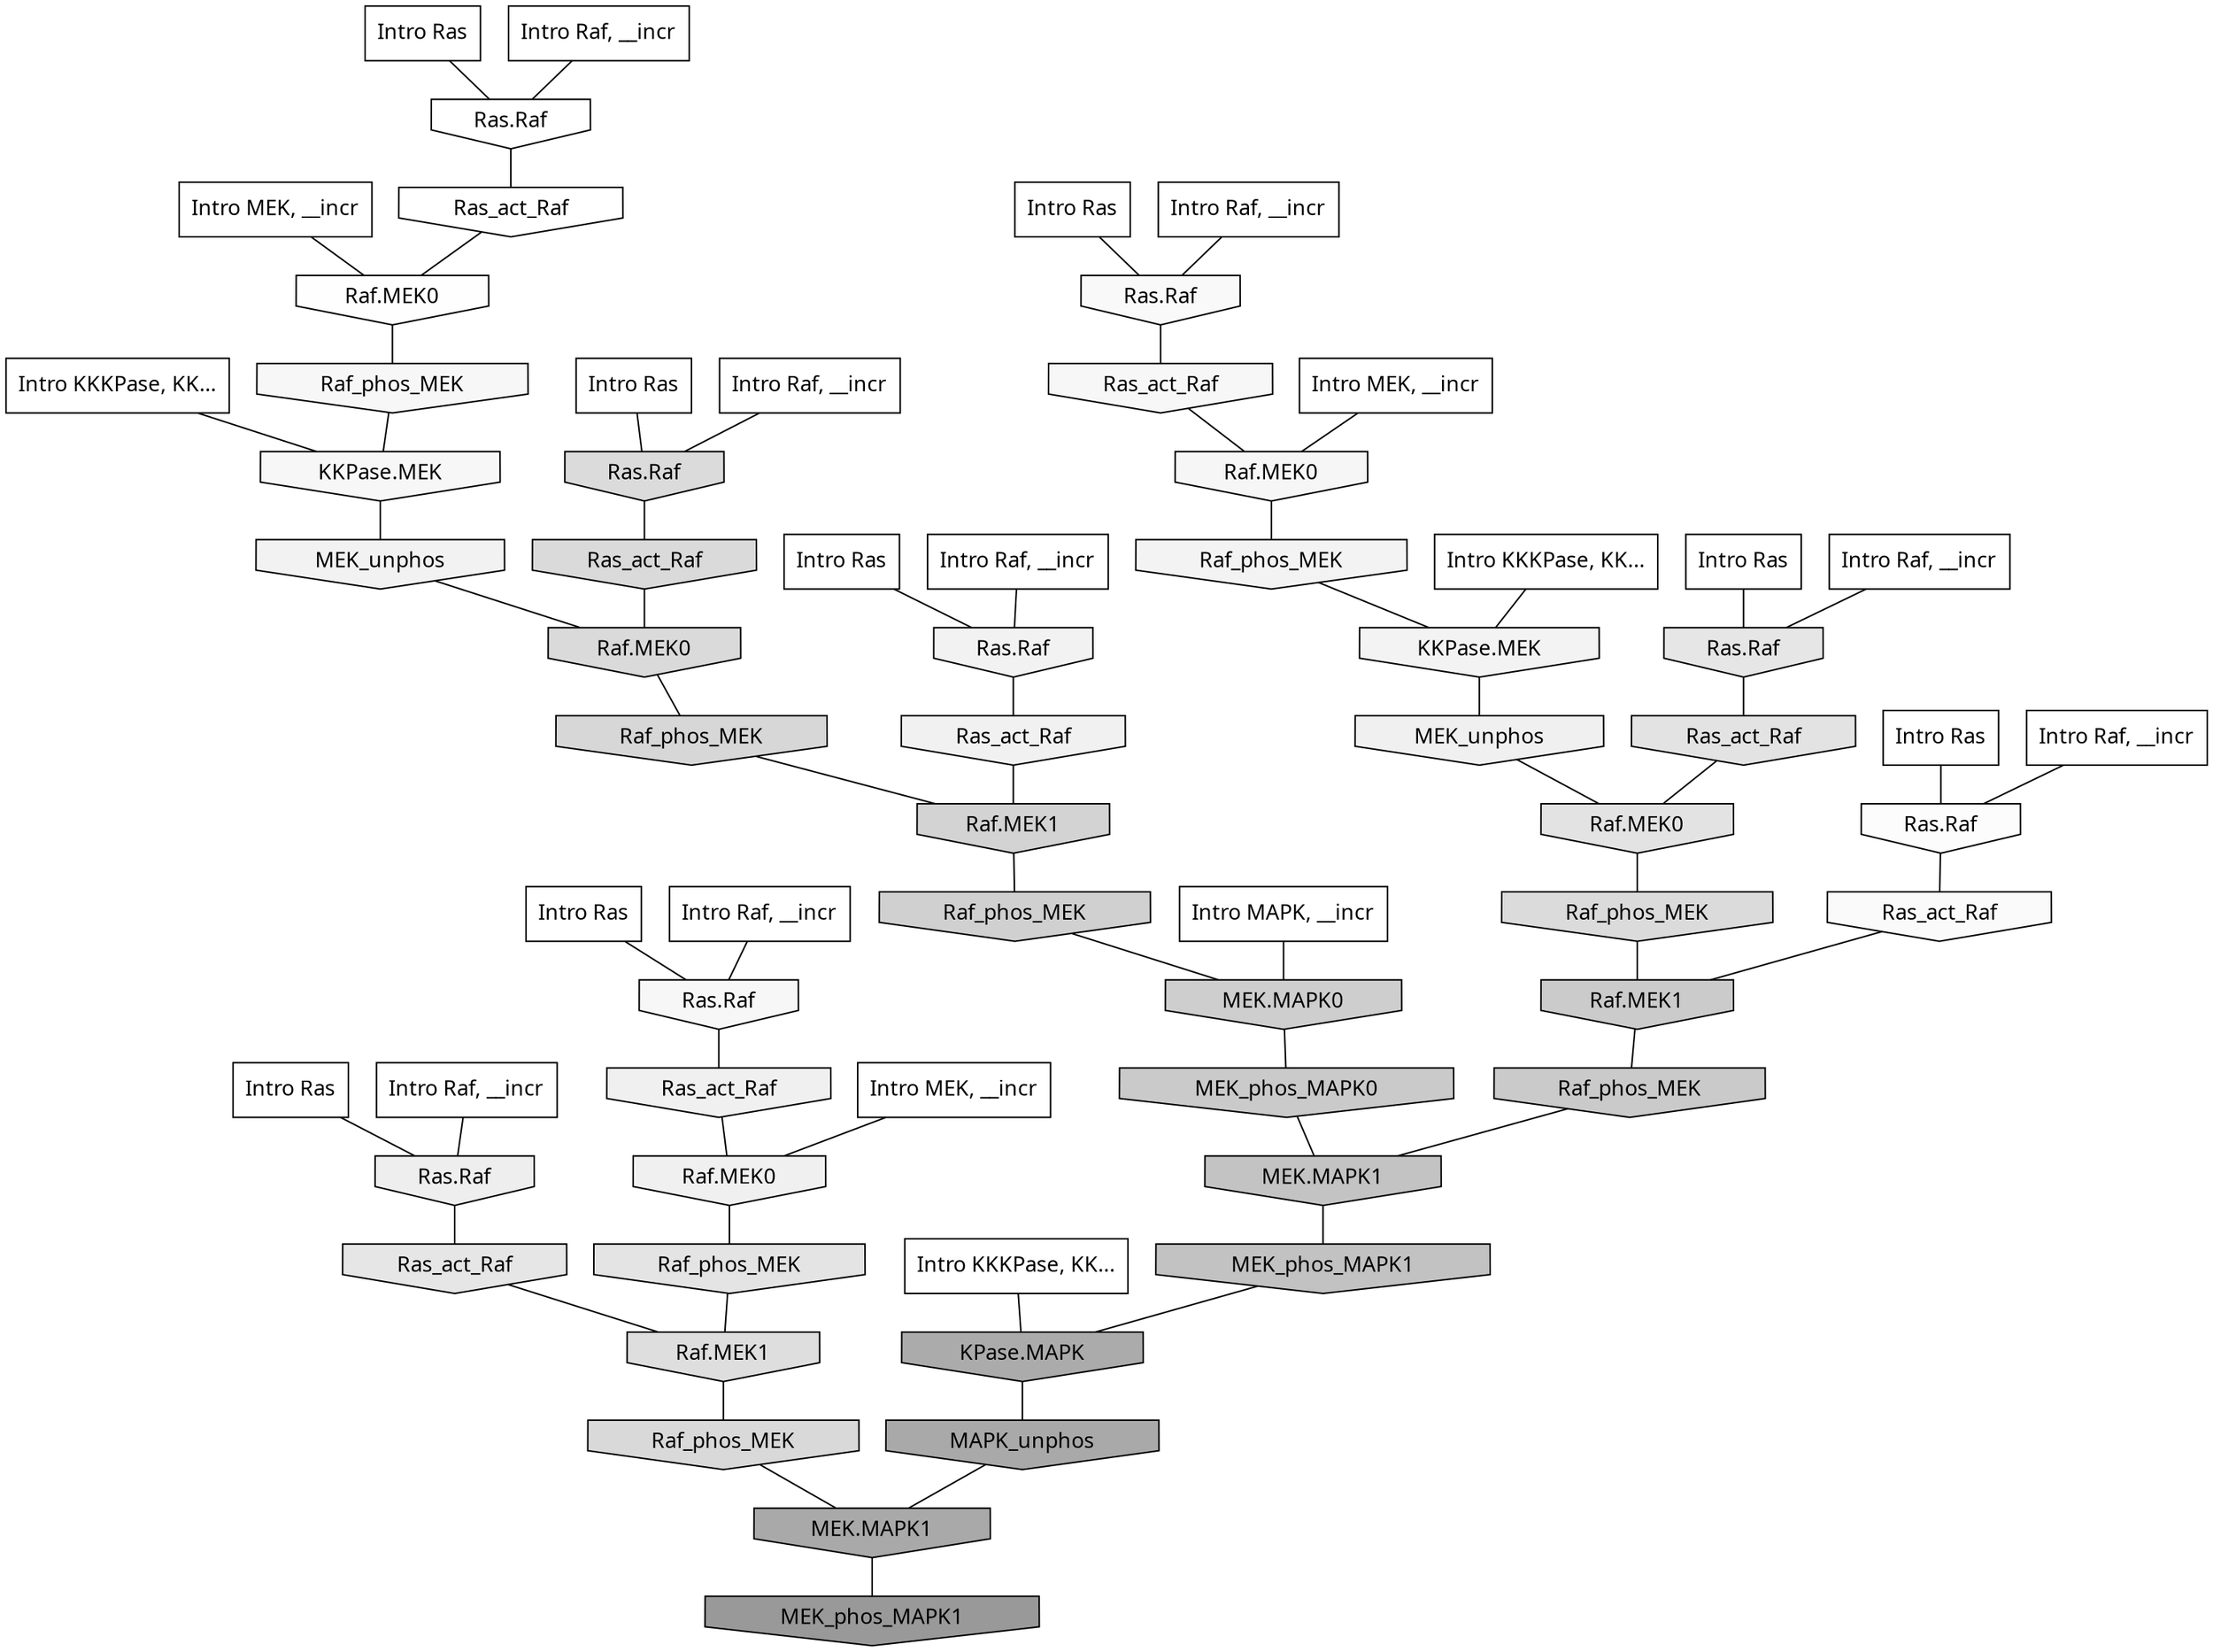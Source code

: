 digraph G{
  rankdir="TB";
  ranksep=0.30;
  node [fontname="CMU Serif"];
  edge [fontname="CMU Serif"];
  
  2 [label="Intro Ras", shape=rectangle, style=filled, fillcolor="0.000 0.000 1.000"]
  
  9 [label="Intro Ras", shape=rectangle, style=filled, fillcolor="0.000 0.000 1.000"]
  
  16 [label="Intro Ras", shape=rectangle, style=filled, fillcolor="0.000 0.000 1.000"]
  
  32 [label="Intro Ras", shape=rectangle, style=filled, fillcolor="0.000 0.000 1.000"]
  
  45 [label="Intro Ras", shape=rectangle, style=filled, fillcolor="0.000 0.000 1.000"]
  
  80 [label="Intro Ras", shape=rectangle, style=filled, fillcolor="0.000 0.000 1.000"]
  
  87 [label="Intro Ras", shape=rectangle, style=filled, fillcolor="0.000 0.000 1.000"]
  
  99 [label="Intro Ras", shape=rectangle, style=filled, fillcolor="0.000 0.000 1.000"]
  
  411 [label="Intro Raf, __incr", shape=rectangle, style=filled, fillcolor="0.000 0.000 1.000"]
  
  537 [label="Intro Raf, __incr", shape=rectangle, style=filled, fillcolor="0.000 0.000 1.000"]
  
  551 [label="Intro Raf, __incr", shape=rectangle, style=filled, fillcolor="0.000 0.000 1.000"]
  
  667 [label="Intro Raf, __incr", shape=rectangle, style=filled, fillcolor="0.000 0.000 1.000"]
  
  767 [label="Intro Raf, __incr", shape=rectangle, style=filled, fillcolor="0.000 0.000 1.000"]
  
  869 [label="Intro Raf, __incr", shape=rectangle, style=filled, fillcolor="0.000 0.000 1.000"]
  
  935 [label="Intro Raf, __incr", shape=rectangle, style=filled, fillcolor="0.000 0.000 1.000"]
  
  943 [label="Intro Raf, __incr", shape=rectangle, style=filled, fillcolor="0.000 0.000 1.000"]
  
  1645 [label="Intro MEK, __incr", shape=rectangle, style=filled, fillcolor="0.000 0.000 1.000"]
  
  1943 [label="Intro MEK, __incr", shape=rectangle, style=filled, fillcolor="0.000 0.000 1.000"]
  
  1946 [label="Intro MEK, __incr", shape=rectangle, style=filled, fillcolor="0.000 0.000 1.000"]
  
  2614 [label="Intro MAPK, __incr", shape=rectangle, style=filled, fillcolor="0.000 0.000 1.000"]
  
  3116 [label="Intro KKKPase, KK...", shape=rectangle, style=filled, fillcolor="0.000 0.000 1.000"]
  
  3175 [label="Intro KKKPase, KK...", shape=rectangle, style=filled, fillcolor="0.000 0.000 1.000"]
  
  3177 [label="Intro KKKPase, KK...", shape=rectangle, style=filled, fillcolor="0.000 0.000 1.000"]
  
  3206 [label="Ras.Raf", shape=invhouse, style=filled, fillcolor="0.000 0.000 1.000"]
  
  3308 [label="Ras_act_Raf", shape=invhouse, style=filled, fillcolor="0.000 0.000 0.999"]
  
  3350 [label="Raf.MEK0", shape=invhouse, style=filled, fillcolor="0.000 0.000 0.996"]
  
  3439 [label="Ras.Raf", shape=invhouse, style=filled, fillcolor="0.000 0.000 0.986"]
  
  3528 [label="Ras_act_Raf", shape=invhouse, style=filled, fillcolor="0.000 0.000 0.978"]
  
  3562 [label="Ras.Raf", shape=invhouse, style=filled, fillcolor="0.000 0.000 0.976"]
  
  3668 [label="Ras.Raf", shape=invhouse, style=filled, fillcolor="0.000 0.000 0.968"]
  
  3673 [label="Raf_phos_MEK", shape=invhouse, style=filled, fillcolor="0.000 0.000 0.968"]
  
  3680 [label="KKPase.MEK", shape=invhouse, style=filled, fillcolor="0.000 0.000 0.968"]
  
  3738 [label="Ras_act_Raf", shape=invhouse, style=filled, fillcolor="0.000 0.000 0.965"]
  
  3787 [label="Raf.MEK0", shape=invhouse, style=filled, fillcolor="0.000 0.000 0.962"]
  
  4011 [label="Raf_phos_MEK", shape=invhouse, style=filled, fillcolor="0.000 0.000 0.953"]
  
  4015 [label="KKPase.MEK", shape=invhouse, style=filled, fillcolor="0.000 0.000 0.953"]
  
  4167 [label="MEK_unphos", shape=invhouse, style=filled, fillcolor="0.000 0.000 0.947"]
  
  4181 [label="Ras.Raf", shape=invhouse, style=filled, fillcolor="0.000 0.000 0.946"]
  
  4208 [label="Ras_act_Raf", shape=invhouse, style=filled, fillcolor="0.000 0.000 0.944"]
  
  4308 [label="MEK_unphos", shape=invhouse, style=filled, fillcolor="0.000 0.000 0.939"]
  
  4357 [label="Ras_act_Raf", shape=invhouse, style=filled, fillcolor="0.000 0.000 0.938"]
  
  4360 [label="Raf.MEK0", shape=invhouse, style=filled, fillcolor="0.000 0.000 0.938"]
  
  4507 [label="Ras.Raf", shape=invhouse, style=filled, fillcolor="0.000 0.000 0.932"]
  
  5317 [label="Ras_act_Raf", shape=invhouse, style=filled, fillcolor="0.000 0.000 0.901"]
  
  5418 [label="Ras.Raf", shape=invhouse, style=filled, fillcolor="0.000 0.000 0.899"]
  
  5504 [label="Raf_phos_MEK", shape=invhouse, style=filled, fillcolor="0.000 0.000 0.894"]
  
  5701 [label="Ras_act_Raf", shape=invhouse, style=filled, fillcolor="0.000 0.000 0.887"]
  
  5703 [label="Raf.MEK0", shape=invhouse, style=filled, fillcolor="0.000 0.000 0.887"]
  
  6250 [label="Raf.MEK1", shape=invhouse, style=filled, fillcolor="0.000 0.000 0.870"]
  
  6755 [label="Ras.Raf", shape=invhouse, style=filled, fillcolor="0.000 0.000 0.857"]
  
  6783 [label="Raf_phos_MEK", shape=invhouse, style=filled, fillcolor="0.000 0.000 0.856"]
  
  6894 [label="Ras_act_Raf", shape=invhouse, style=filled, fillcolor="0.000 0.000 0.854"]
  
  6899 [label="Raf.MEK0", shape=invhouse, style=filled, fillcolor="0.000 0.000 0.854"]
  
  7128 [label="Raf_phos_MEK", shape=invhouse, style=filled, fillcolor="0.000 0.000 0.849"]
  
  7600 [label="Raf_phos_MEK", shape=invhouse, style=filled, fillcolor="0.000 0.000 0.840"]
  
  8287 [label="Raf.MEK1", shape=invhouse, style=filled, fillcolor="0.000 0.000 0.827"]
  
  8927 [label="Raf_phos_MEK", shape=invhouse, style=filled, fillcolor="0.000 0.000 0.815"]
  
  9594 [label="MEK.MAPK0", shape=invhouse, style=filled, fillcolor="0.000 0.000 0.805"]
  
  10291 [label="Raf.MEK1", shape=invhouse, style=filled, fillcolor="0.000 0.000 0.795"]
  
  10617 [label="Raf_phos_MEK", shape=invhouse, style=filled, fillcolor="0.000 0.000 0.790"]
  
  10656 [label="MEK_phos_MAPK0", shape=invhouse, style=filled, fillcolor="0.000 0.000 0.790"]
  
  12917 [label="MEK.MAPK1", shape=invhouse, style=filled, fillcolor="0.000 0.000 0.765"]
  
  13309 [label="MEK_phos_MAPK1", shape=invhouse, style=filled, fillcolor="0.000 0.000 0.761"]
  
  19001 [label="KPase.MAPK", shape=invhouse, style=filled, fillcolor="0.000 0.000 0.671"]
  
  19267 [label="MAPK_unphos", shape=invhouse, style=filled, fillcolor="0.000 0.000 0.664"]
  
  19268 [label="MEK.MAPK1", shape=invhouse, style=filled, fillcolor="0.000 0.000 0.664"]
  
  21021 [label="MEK_phos_MAPK1", shape=invhouse, style=filled, fillcolor="0.000 0.000 0.600"]
  
  
  19268 -> 21021 [dir=none, color="0.000 0.000 0.000"] 
  19267 -> 19268 [dir=none, color="0.000 0.000 0.000"] 
  19001 -> 19267 [dir=none, color="0.000 0.000 0.000"] 
  13309 -> 19001 [dir=none, color="0.000 0.000 0.000"] 
  12917 -> 13309 [dir=none, color="0.000 0.000 0.000"] 
  10656 -> 12917 [dir=none, color="0.000 0.000 0.000"] 
  10617 -> 12917 [dir=none, color="0.000 0.000 0.000"] 
  10291 -> 10617 [dir=none, color="0.000 0.000 0.000"] 
  9594 -> 10656 [dir=none, color="0.000 0.000 0.000"] 
  8927 -> 9594 [dir=none, color="0.000 0.000 0.000"] 
  8287 -> 8927 [dir=none, color="0.000 0.000 0.000"] 
  7600 -> 8287 [dir=none, color="0.000 0.000 0.000"] 
  7128 -> 19268 [dir=none, color="0.000 0.000 0.000"] 
  6899 -> 7600 [dir=none, color="0.000 0.000 0.000"] 
  6894 -> 6899 [dir=none, color="0.000 0.000 0.000"] 
  6783 -> 10291 [dir=none, color="0.000 0.000 0.000"] 
  6755 -> 6894 [dir=none, color="0.000 0.000 0.000"] 
  6250 -> 7128 [dir=none, color="0.000 0.000 0.000"] 
  5703 -> 6783 [dir=none, color="0.000 0.000 0.000"] 
  5701 -> 5703 [dir=none, color="0.000 0.000 0.000"] 
  5504 -> 6250 [dir=none, color="0.000 0.000 0.000"] 
  5418 -> 5701 [dir=none, color="0.000 0.000 0.000"] 
  5317 -> 6250 [dir=none, color="0.000 0.000 0.000"] 
  4507 -> 5317 [dir=none, color="0.000 0.000 0.000"] 
  4360 -> 5504 [dir=none, color="0.000 0.000 0.000"] 
  4357 -> 4360 [dir=none, color="0.000 0.000 0.000"] 
  4308 -> 5703 [dir=none, color="0.000 0.000 0.000"] 
  4208 -> 8287 [dir=none, color="0.000 0.000 0.000"] 
  4181 -> 4208 [dir=none, color="0.000 0.000 0.000"] 
  4167 -> 6899 [dir=none, color="0.000 0.000 0.000"] 
  4015 -> 4308 [dir=none, color="0.000 0.000 0.000"] 
  4011 -> 4015 [dir=none, color="0.000 0.000 0.000"] 
  3787 -> 4011 [dir=none, color="0.000 0.000 0.000"] 
  3738 -> 3787 [dir=none, color="0.000 0.000 0.000"] 
  3680 -> 4167 [dir=none, color="0.000 0.000 0.000"] 
  3673 -> 3680 [dir=none, color="0.000 0.000 0.000"] 
  3668 -> 4357 [dir=none, color="0.000 0.000 0.000"] 
  3562 -> 3738 [dir=none, color="0.000 0.000 0.000"] 
  3528 -> 10291 [dir=none, color="0.000 0.000 0.000"] 
  3439 -> 3528 [dir=none, color="0.000 0.000 0.000"] 
  3350 -> 3673 [dir=none, color="0.000 0.000 0.000"] 
  3308 -> 3350 [dir=none, color="0.000 0.000 0.000"] 
  3206 -> 3308 [dir=none, color="0.000 0.000 0.000"] 
  3177 -> 4015 [dir=none, color="0.000 0.000 0.000"] 
  3175 -> 19001 [dir=none, color="0.000 0.000 0.000"] 
  3116 -> 3680 [dir=none, color="0.000 0.000 0.000"] 
  2614 -> 9594 [dir=none, color="0.000 0.000 0.000"] 
  1946 -> 4360 [dir=none, color="0.000 0.000 0.000"] 
  1943 -> 3350 [dir=none, color="0.000 0.000 0.000"] 
  1645 -> 3787 [dir=none, color="0.000 0.000 0.000"] 
  943 -> 6755 [dir=none, color="0.000 0.000 0.000"] 
  935 -> 4181 [dir=none, color="0.000 0.000 0.000"] 
  869 -> 3206 [dir=none, color="0.000 0.000 0.000"] 
  767 -> 4507 [dir=none, color="0.000 0.000 0.000"] 
  667 -> 5418 [dir=none, color="0.000 0.000 0.000"] 
  551 -> 3668 [dir=none, color="0.000 0.000 0.000"] 
  537 -> 3439 [dir=none, color="0.000 0.000 0.000"] 
  411 -> 3562 [dir=none, color="0.000 0.000 0.000"] 
  99 -> 3206 [dir=none, color="0.000 0.000 0.000"] 
  87 -> 4507 [dir=none, color="0.000 0.000 0.000"] 
  80 -> 4181 [dir=none, color="0.000 0.000 0.000"] 
  45 -> 6755 [dir=none, color="0.000 0.000 0.000"] 
  32 -> 5418 [dir=none, color="0.000 0.000 0.000"] 
  16 -> 3439 [dir=none, color="0.000 0.000 0.000"] 
  9 -> 3668 [dir=none, color="0.000 0.000 0.000"] 
  2 -> 3562 [dir=none, color="0.000 0.000 0.000"] 
  
  }
